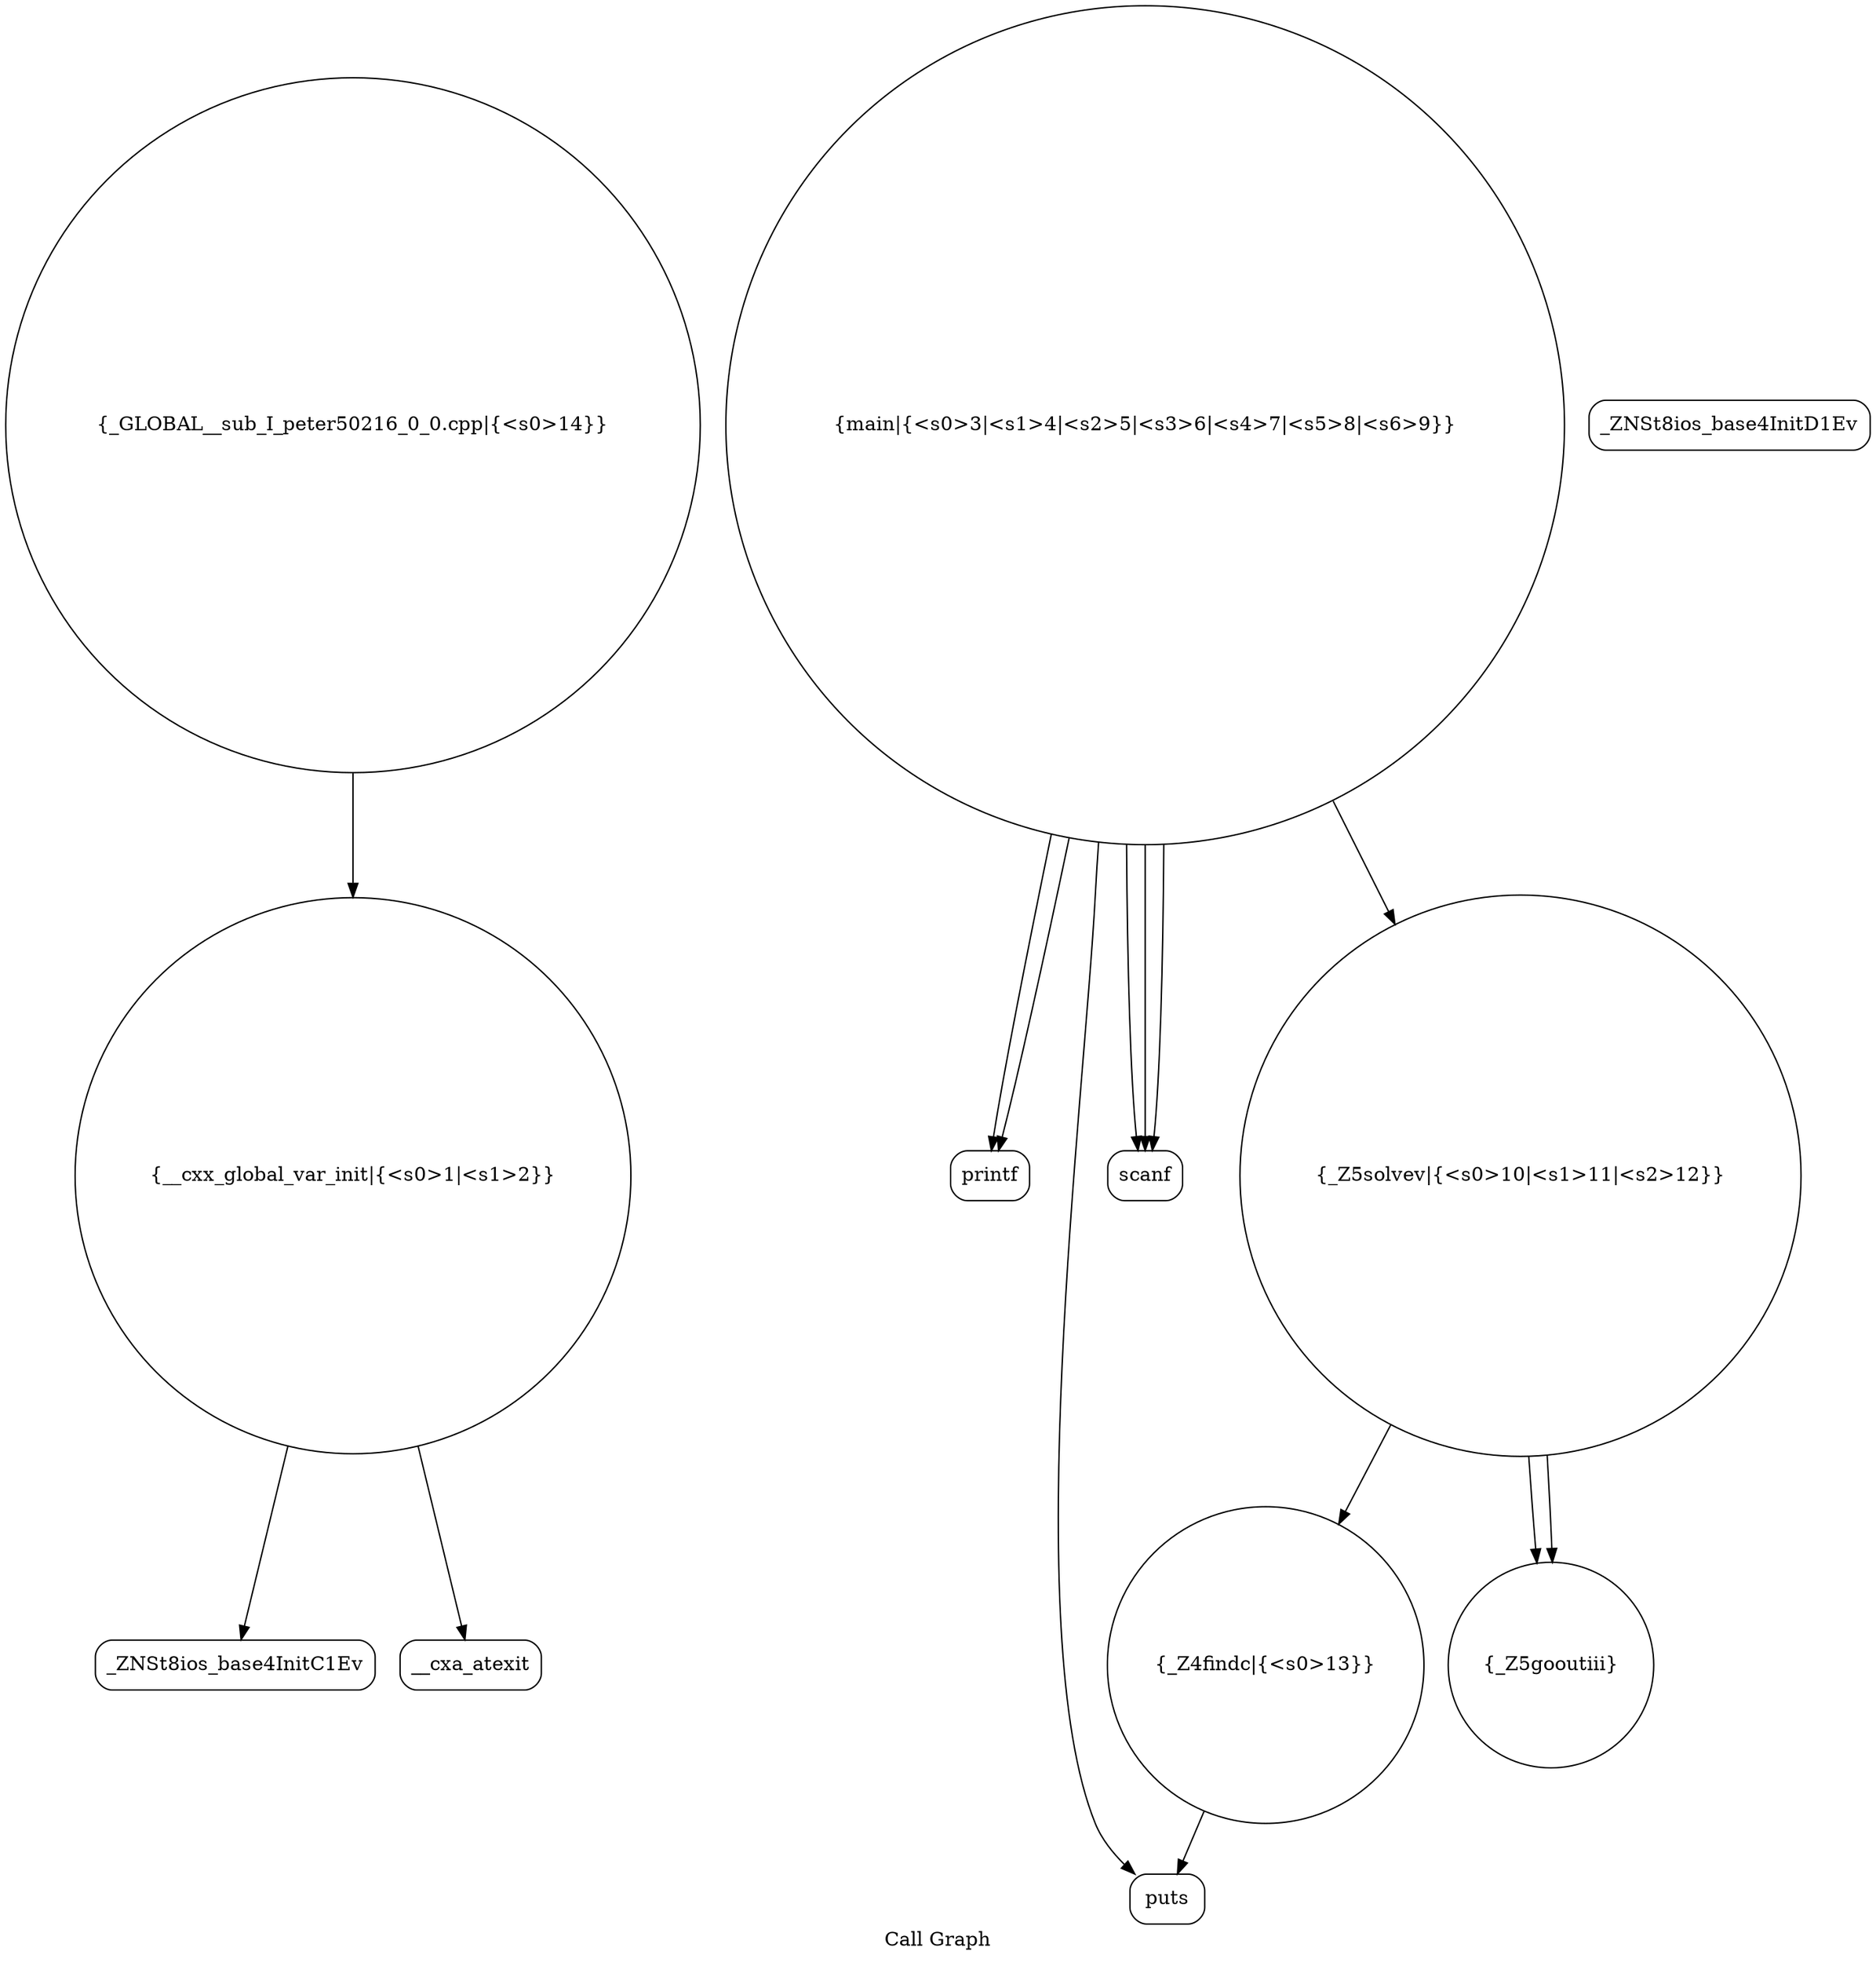 digraph "Call Graph" {
	label="Call Graph";

	Node0x557b82d346f0 [shape=record,shape=circle,label="{__cxx_global_var_init|{<s0>1|<s1>2}}"];
	Node0x557b82d346f0:s0 -> Node0x557b82d34b80[color=black];
	Node0x557b82d346f0:s1 -> Node0x557b82d34c80[color=black];
	Node0x557b82d34e80 [shape=record,shape=Mrecord,label="{printf}"];
	Node0x557b82d34c00 [shape=record,shape=Mrecord,label="{_ZNSt8ios_base4InitD1Ev}"];
	Node0x557b82d34f80 [shape=record,shape=circle,label="{_Z4findc|{<s0>13}}"];
	Node0x557b82d34f80:s0 -> Node0x557b82d34f00[color=black];
	Node0x557b82d34d00 [shape=record,shape=circle,label="{main|{<s0>3|<s1>4|<s2>5|<s3>6|<s4>7|<s5>8|<s6>9}}"];
	Node0x557b82d34d00:s0 -> Node0x557b82d34d80[color=black];
	Node0x557b82d34d00:s1 -> Node0x557b82d34d80[color=black];
	Node0x557b82d34d00:s2 -> Node0x557b82d34d80[color=black];
	Node0x557b82d34d00:s3 -> Node0x557b82d34e00[color=black];
	Node0x557b82d34d00:s4 -> Node0x557b82d34e80[color=black];
	Node0x557b82d34d00:s5 -> Node0x557b82d34f00[color=black];
	Node0x557b82d34d00:s6 -> Node0x557b82d34e80[color=black];
	Node0x557b82d35080 [shape=record,shape=circle,label="{_GLOBAL__sub_I_peter50216_0_0.cpp|{<s0>14}}"];
	Node0x557b82d35080:s0 -> Node0x557b82d346f0[color=black];
	Node0x557b82d34e00 [shape=record,shape=circle,label="{_Z5solvev|{<s0>10|<s1>11|<s2>12}}"];
	Node0x557b82d34e00:s0 -> Node0x557b82d34f80[color=black];
	Node0x557b82d34e00:s1 -> Node0x557b82d35000[color=black];
	Node0x557b82d34e00:s2 -> Node0x557b82d35000[color=black];
	Node0x557b82d34b80 [shape=record,shape=Mrecord,label="{_ZNSt8ios_base4InitC1Ev}"];
	Node0x557b82d34f00 [shape=record,shape=Mrecord,label="{puts}"];
	Node0x557b82d34c80 [shape=record,shape=Mrecord,label="{__cxa_atexit}"];
	Node0x557b82d35000 [shape=record,shape=circle,label="{_Z5gooutiii}"];
	Node0x557b82d34d80 [shape=record,shape=Mrecord,label="{scanf}"];
}
